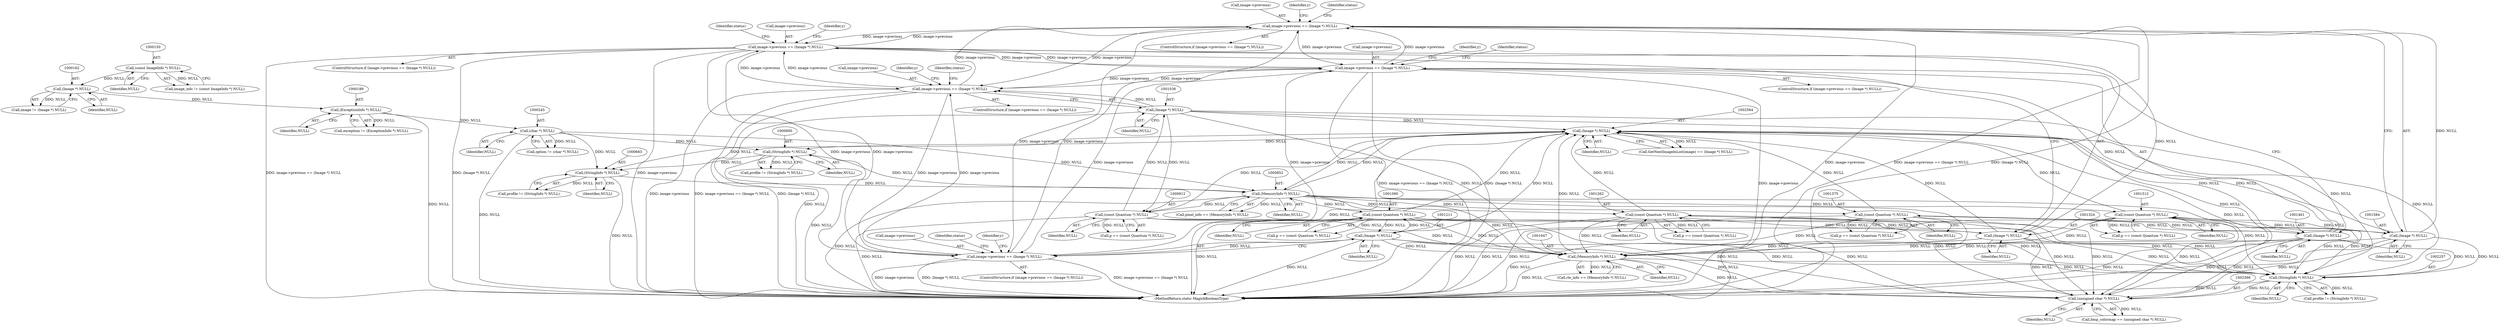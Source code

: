 digraph "0_ImageMagick_4cc6ec8a4197d4c008577127736bf7985d632323@pointer" {
"1001579" [label="(Call,image->previous == (Image *) NULL)"];
"1001319" [label="(Call,image->previous == (Image *) NULL)"];
"1001579" [label="(Call,image->previous == (Image *) NULL)"];
"1001456" [label="(Call,image->previous == (Image *) NULL)"];
"1001031" [label="(Call,image->previous == (Image *) NULL)"];
"1001206" [label="(Call,image->previous == (Image *) NULL)"];
"1001210" [label="(Call,(Image *) NULL)"];
"1001089" [label="(Call,(const Quantum *) NULL)"];
"1000851" [label="(Call,(MemoryInfo *) NULL)"];
"1000662" [label="(Call,(StringInfo *) NULL)"];
"1002563" [label="(Call,(Image *) NULL)"];
"1001583" [label="(Call,(Image *) NULL)"];
"1001511" [label="(Call,(const Quantum *) NULL)"];
"1001035" [label="(Call,(Image *) NULL)"];
"1000911" [label="(Call,(const Quantum *) NULL)"];
"1001323" [label="(Call,(Image *) NULL)"];
"1001261" [label="(Call,(const Quantum *) NULL)"];
"1001374" [label="(Call,(const Quantum *) NULL)"];
"1001460" [label="(Call,(Image *) NULL)"];
"1002256" [label="(Call,(StringInfo *) NULL)"];
"1001646" [label="(Call,(MemoryInfo *) NULL)"];
"1002365" [label="(Call,(unsigned char *) NULL)"];
"1000244" [label="(Call,(char *) NULL)"];
"1000188" [label="(Call,(ExceptionInfo *) NULL)"];
"1000161" [label="(Call,(Image *) NULL)"];
"1000149" [label="(Call,(const ImageInfo *) NULL)"];
"1000599" [label="(Call,(StringInfo *) NULL)"];
"1000911" [label="(Call,(const Quantum *) NULL)"];
"1001462" [label="(Identifier,NULL)"];
"1000599" [label="(Call,(StringInfo *) NULL)"];
"1002258" [label="(Identifier,NULL)"];
"1001319" [label="(Call,image->previous == (Image *) NULL)"];
"1000149" [label="(Call,(const ImageInfo *) NULL)"];
"1001210" [label="(Call,(Image *) NULL)"];
"1001205" [label="(ControlStructure,if (image->previous == (Image *) NULL))"];
"1002365" [label="(Call,(unsigned char *) NULL)"];
"1001376" [label="(Identifier,NULL)"];
"1002565" [label="(Identifier,NULL)"];
"1000159" [label="(Call,image != (Image *) NULL)"];
"1000161" [label="(Call,(Image *) NULL)"];
"1002367" [label="(Identifier,NULL)"];
"1001456" [label="(Call,image->previous == (Image *) NULL)"];
"1001035" [label="(Call,(Image *) NULL)"];
"1001580" [label="(Call,image->previous)"];
"1001646" [label="(Call,(MemoryInfo *) NULL)"];
"1001031" [label="(Call,image->previous == (Image *) NULL)"];
"1001215" [label="(Identifier,status)"];
"1001328" [label="(Identifier,status)"];
"1001583" [label="(Call,(Image *) NULL)"];
"1001073" [label="(Identifier,y)"];
"1001648" [label="(Identifier,NULL)"];
"1000190" [label="(Identifier,NULL)"];
"1001323" [label="(Call,(Image *) NULL)"];
"1002596" [label="(MethodReturn,static MagickBooleanType)"];
"1001320" [label="(Call,image->previous)"];
"1001509" [label="(Call,p == (const Quantum *) NULL)"];
"1000242" [label="(Call,option != (char *) NULL)"];
"1000913" [label="(Identifier,NULL)"];
"1001325" [label="(Identifier,NULL)"];
"1000188" [label="(Call,(ExceptionInfo *) NULL)"];
"1000851" [label="(Call,(MemoryInfo *) NULL)"];
"1001578" [label="(ControlStructure,if (image->previous == (Image *) NULL))"];
"1002560" [label="(Call,GetNextImageInList(image) == (Image *) NULL)"];
"1001374" [label="(Call,(const Quantum *) NULL)"];
"1000660" [label="(Call,profile != (StringInfo *) NULL)"];
"1001037" [label="(Identifier,NULL)"];
"1001263" [label="(Identifier,NULL)"];
"1001644" [label="(Call,rle_info == (MemoryInfo *) NULL)"];
"1001358" [label="(Identifier,y)"];
"1001206" [label="(Call,image->previous == (Image *) NULL)"];
"1001495" [label="(Identifier,y)"];
"1001372" [label="(Call,p == (const Quantum *) NULL)"];
"1001030" [label="(ControlStructure,if (image->previous == (Image *) NULL))"];
"1002563" [label="(Call,(Image *) NULL)"];
"1001585" [label="(Identifier,NULL)"];
"1001460" [label="(Call,(Image *) NULL)"];
"1001579" [label="(Call,image->previous == (Image *) NULL)"];
"1001089" [label="(Call,(const Quantum *) NULL)"];
"1002363" [label="(Call,bmp_colormap == (unsigned char *) NULL)"];
"1001455" [label="(ControlStructure,if (image->previous == (Image *) NULL))"];
"1000147" [label="(Call,image_info != (const ImageInfo *) NULL)"];
"1001318" [label="(ControlStructure,if (image->previous == (Image *) NULL))"];
"1001513" [label="(Identifier,NULL)"];
"1001091" [label="(Identifier,NULL)"];
"1001259" [label="(Call,p == (const Quantum *) NULL)"];
"1001465" [label="(Identifier,status)"];
"1001040" [label="(Identifier,status)"];
"1001032" [label="(Call,image->previous)"];
"1000186" [label="(Call,exception != (ExceptionInfo *) NULL)"];
"1001511" [label="(Call,(const Quantum *) NULL)"];
"1001261" [label="(Call,(const Quantum *) NULL)"];
"1001207" [label="(Call,image->previous)"];
"1000853" [label="(Identifier,NULL)"];
"1000246" [label="(Identifier,NULL)"];
"1001245" [label="(Identifier,y)"];
"1000163" [label="(Identifier,NULL)"];
"1001457" [label="(Call,image->previous)"];
"1000244" [label="(Call,(char *) NULL)"];
"1000601" [label="(Identifier,NULL)"];
"1001087" [label="(Call,p == (const Quantum *) NULL)"];
"1000909" [label="(Call,p == (const Quantum *) NULL)"];
"1000849" [label="(Call,pixel_info == (MemoryInfo *) NULL)"];
"1000662" [label="(Call,(StringInfo *) NULL)"];
"1002256" [label="(Call,(StringInfo *) NULL)"];
"1002254" [label="(Call,profile != (StringInfo *) NULL)"];
"1000151" [label="(Identifier,NULL)"];
"1000597" [label="(Call,profile != (StringInfo *) NULL)"];
"1000664" [label="(Identifier,NULL)"];
"1001212" [label="(Identifier,NULL)"];
"1000894" [label="(Identifier,y)"];
"1001588" [label="(Identifier,status)"];
"1001579" -> "1001578"  [label="AST: "];
"1001579" -> "1001583"  [label="CFG: "];
"1001580" -> "1001579"  [label="AST: "];
"1001583" -> "1001579"  [label="AST: "];
"1001588" -> "1001579"  [label="CFG: "];
"1001495" -> "1001579"  [label="CFG: "];
"1001579" -> "1002596"  [label="DDG: image->previous"];
"1001579" -> "1002596"  [label="DDG: image->previous == (Image *) NULL"];
"1001579" -> "1002596"  [label="DDG: (Image *) NULL"];
"1001579" -> "1001031"  [label="DDG: image->previous"];
"1001579" -> "1001206"  [label="DDG: image->previous"];
"1001579" -> "1001319"  [label="DDG: image->previous"];
"1001579" -> "1001456"  [label="DDG: image->previous"];
"1001319" -> "1001579"  [label="DDG: image->previous"];
"1001456" -> "1001579"  [label="DDG: image->previous"];
"1001031" -> "1001579"  [label="DDG: image->previous"];
"1001206" -> "1001579"  [label="DDG: image->previous"];
"1001583" -> "1001579"  [label="DDG: NULL"];
"1001319" -> "1001318"  [label="AST: "];
"1001319" -> "1001323"  [label="CFG: "];
"1001320" -> "1001319"  [label="AST: "];
"1001323" -> "1001319"  [label="AST: "];
"1001328" -> "1001319"  [label="CFG: "];
"1001245" -> "1001319"  [label="CFG: "];
"1001319" -> "1002596"  [label="DDG: image->previous"];
"1001319" -> "1002596"  [label="DDG: image->previous == (Image *) NULL"];
"1001319" -> "1002596"  [label="DDG: (Image *) NULL"];
"1001319" -> "1001031"  [label="DDG: image->previous"];
"1001319" -> "1001206"  [label="DDG: image->previous"];
"1001456" -> "1001319"  [label="DDG: image->previous"];
"1001031" -> "1001319"  [label="DDG: image->previous"];
"1001206" -> "1001319"  [label="DDG: image->previous"];
"1001323" -> "1001319"  [label="DDG: NULL"];
"1001319" -> "1001456"  [label="DDG: image->previous"];
"1001456" -> "1001455"  [label="AST: "];
"1001456" -> "1001460"  [label="CFG: "];
"1001457" -> "1001456"  [label="AST: "];
"1001460" -> "1001456"  [label="AST: "];
"1001465" -> "1001456"  [label="CFG: "];
"1001358" -> "1001456"  [label="CFG: "];
"1001456" -> "1002596"  [label="DDG: (Image *) NULL"];
"1001456" -> "1002596"  [label="DDG: image->previous"];
"1001456" -> "1002596"  [label="DDG: image->previous == (Image *) NULL"];
"1001456" -> "1001031"  [label="DDG: image->previous"];
"1001456" -> "1001206"  [label="DDG: image->previous"];
"1001031" -> "1001456"  [label="DDG: image->previous"];
"1001206" -> "1001456"  [label="DDG: image->previous"];
"1001460" -> "1001456"  [label="DDG: NULL"];
"1001031" -> "1001030"  [label="AST: "];
"1001031" -> "1001035"  [label="CFG: "];
"1001032" -> "1001031"  [label="AST: "];
"1001035" -> "1001031"  [label="AST: "];
"1001040" -> "1001031"  [label="CFG: "];
"1000894" -> "1001031"  [label="CFG: "];
"1001031" -> "1002596"  [label="DDG: (Image *) NULL"];
"1001031" -> "1002596"  [label="DDG: image->previous"];
"1001031" -> "1002596"  [label="DDG: image->previous == (Image *) NULL"];
"1001206" -> "1001031"  [label="DDG: image->previous"];
"1001035" -> "1001031"  [label="DDG: NULL"];
"1001031" -> "1001206"  [label="DDG: image->previous"];
"1001206" -> "1001205"  [label="AST: "];
"1001206" -> "1001210"  [label="CFG: "];
"1001207" -> "1001206"  [label="AST: "];
"1001210" -> "1001206"  [label="AST: "];
"1001215" -> "1001206"  [label="CFG: "];
"1001073" -> "1001206"  [label="CFG: "];
"1001206" -> "1002596"  [label="DDG: image->previous == (Image *) NULL"];
"1001206" -> "1002596"  [label="DDG: image->previous"];
"1001206" -> "1002596"  [label="DDG: (Image *) NULL"];
"1001210" -> "1001206"  [label="DDG: NULL"];
"1001210" -> "1001212"  [label="CFG: "];
"1001211" -> "1001210"  [label="AST: "];
"1001212" -> "1001210"  [label="AST: "];
"1001210" -> "1002596"  [label="DDG: NULL"];
"1001210" -> "1001089"  [label="DDG: NULL"];
"1001089" -> "1001210"  [label="DDG: NULL"];
"1001210" -> "1001646"  [label="DDG: NULL"];
"1001210" -> "1002256"  [label="DDG: NULL"];
"1001210" -> "1002365"  [label="DDG: NULL"];
"1001210" -> "1002563"  [label="DDG: NULL"];
"1001089" -> "1001087"  [label="AST: "];
"1001089" -> "1001091"  [label="CFG: "];
"1001090" -> "1001089"  [label="AST: "];
"1001091" -> "1001089"  [label="AST: "];
"1001087" -> "1001089"  [label="CFG: "];
"1001089" -> "1002596"  [label="DDG: NULL"];
"1001089" -> "1001087"  [label="DDG: NULL"];
"1000851" -> "1001089"  [label="DDG: NULL"];
"1001089" -> "1001646"  [label="DDG: NULL"];
"1001089" -> "1002256"  [label="DDG: NULL"];
"1001089" -> "1002365"  [label="DDG: NULL"];
"1001089" -> "1002563"  [label="DDG: NULL"];
"1000851" -> "1000849"  [label="AST: "];
"1000851" -> "1000853"  [label="CFG: "];
"1000852" -> "1000851"  [label="AST: "];
"1000853" -> "1000851"  [label="AST: "];
"1000849" -> "1000851"  [label="CFG: "];
"1000851" -> "1002596"  [label="DDG: NULL"];
"1000851" -> "1000849"  [label="DDG: NULL"];
"1000662" -> "1000851"  [label="DDG: NULL"];
"1002563" -> "1000851"  [label="DDG: NULL"];
"1000244" -> "1000851"  [label="DDG: NULL"];
"1000599" -> "1000851"  [label="DDG: NULL"];
"1000851" -> "1000911"  [label="DDG: NULL"];
"1000851" -> "1001261"  [label="DDG: NULL"];
"1000851" -> "1001374"  [label="DDG: NULL"];
"1000851" -> "1001511"  [label="DDG: NULL"];
"1000851" -> "1001646"  [label="DDG: NULL"];
"1000851" -> "1002256"  [label="DDG: NULL"];
"1000851" -> "1002365"  [label="DDG: NULL"];
"1000851" -> "1002563"  [label="DDG: NULL"];
"1000662" -> "1000660"  [label="AST: "];
"1000662" -> "1000664"  [label="CFG: "];
"1000663" -> "1000662"  [label="AST: "];
"1000664" -> "1000662"  [label="AST: "];
"1000660" -> "1000662"  [label="CFG: "];
"1000662" -> "1002596"  [label="DDG: NULL"];
"1000662" -> "1000660"  [label="DDG: NULL"];
"1002563" -> "1000662"  [label="DDG: NULL"];
"1000244" -> "1000662"  [label="DDG: NULL"];
"1000599" -> "1000662"  [label="DDG: NULL"];
"1002563" -> "1002560"  [label="AST: "];
"1002563" -> "1002565"  [label="CFG: "];
"1002564" -> "1002563"  [label="AST: "];
"1002565" -> "1002563"  [label="AST: "];
"1002560" -> "1002563"  [label="CFG: "];
"1002563" -> "1002596"  [label="DDG: NULL"];
"1002563" -> "1000599"  [label="DDG: NULL"];
"1002563" -> "1002560"  [label="DDG: NULL"];
"1001583" -> "1002563"  [label="DDG: NULL"];
"1001035" -> "1002563"  [label="DDG: NULL"];
"1001323" -> "1002563"  [label="DDG: NULL"];
"1001374" -> "1002563"  [label="DDG: NULL"];
"1000911" -> "1002563"  [label="DDG: NULL"];
"1001511" -> "1002563"  [label="DDG: NULL"];
"1001460" -> "1002563"  [label="DDG: NULL"];
"1002256" -> "1002563"  [label="DDG: NULL"];
"1001261" -> "1002563"  [label="DDG: NULL"];
"1002365" -> "1002563"  [label="DDG: NULL"];
"1001646" -> "1002563"  [label="DDG: NULL"];
"1001583" -> "1001585"  [label="CFG: "];
"1001584" -> "1001583"  [label="AST: "];
"1001585" -> "1001583"  [label="AST: "];
"1001583" -> "1002596"  [label="DDG: NULL"];
"1001583" -> "1001511"  [label="DDG: NULL"];
"1001511" -> "1001583"  [label="DDG: NULL"];
"1001583" -> "1001646"  [label="DDG: NULL"];
"1001583" -> "1002256"  [label="DDG: NULL"];
"1001583" -> "1002365"  [label="DDG: NULL"];
"1001511" -> "1001509"  [label="AST: "];
"1001511" -> "1001513"  [label="CFG: "];
"1001512" -> "1001511"  [label="AST: "];
"1001513" -> "1001511"  [label="AST: "];
"1001509" -> "1001511"  [label="CFG: "];
"1001511" -> "1002596"  [label="DDG: NULL"];
"1001511" -> "1001509"  [label="DDG: NULL"];
"1001511" -> "1001646"  [label="DDG: NULL"];
"1001511" -> "1002256"  [label="DDG: NULL"];
"1001511" -> "1002365"  [label="DDG: NULL"];
"1001035" -> "1001037"  [label="CFG: "];
"1001036" -> "1001035"  [label="AST: "];
"1001037" -> "1001035"  [label="AST: "];
"1001035" -> "1002596"  [label="DDG: NULL"];
"1001035" -> "1000911"  [label="DDG: NULL"];
"1000911" -> "1001035"  [label="DDG: NULL"];
"1001035" -> "1001646"  [label="DDG: NULL"];
"1001035" -> "1002256"  [label="DDG: NULL"];
"1001035" -> "1002365"  [label="DDG: NULL"];
"1000911" -> "1000909"  [label="AST: "];
"1000911" -> "1000913"  [label="CFG: "];
"1000912" -> "1000911"  [label="AST: "];
"1000913" -> "1000911"  [label="AST: "];
"1000909" -> "1000911"  [label="CFG: "];
"1000911" -> "1002596"  [label="DDG: NULL"];
"1000911" -> "1000909"  [label="DDG: NULL"];
"1000911" -> "1001646"  [label="DDG: NULL"];
"1000911" -> "1002256"  [label="DDG: NULL"];
"1000911" -> "1002365"  [label="DDG: NULL"];
"1001323" -> "1001325"  [label="CFG: "];
"1001324" -> "1001323"  [label="AST: "];
"1001325" -> "1001323"  [label="AST: "];
"1001323" -> "1002596"  [label="DDG: NULL"];
"1001323" -> "1001261"  [label="DDG: NULL"];
"1001261" -> "1001323"  [label="DDG: NULL"];
"1001323" -> "1001646"  [label="DDG: NULL"];
"1001323" -> "1002256"  [label="DDG: NULL"];
"1001323" -> "1002365"  [label="DDG: NULL"];
"1001261" -> "1001259"  [label="AST: "];
"1001261" -> "1001263"  [label="CFG: "];
"1001262" -> "1001261"  [label="AST: "];
"1001263" -> "1001261"  [label="AST: "];
"1001259" -> "1001261"  [label="CFG: "];
"1001261" -> "1002596"  [label="DDG: NULL"];
"1001261" -> "1001259"  [label="DDG: NULL"];
"1001261" -> "1001646"  [label="DDG: NULL"];
"1001261" -> "1002256"  [label="DDG: NULL"];
"1001261" -> "1002365"  [label="DDG: NULL"];
"1001374" -> "1001372"  [label="AST: "];
"1001374" -> "1001376"  [label="CFG: "];
"1001375" -> "1001374"  [label="AST: "];
"1001376" -> "1001374"  [label="AST: "];
"1001372" -> "1001374"  [label="CFG: "];
"1001374" -> "1002596"  [label="DDG: NULL"];
"1001374" -> "1001372"  [label="DDG: NULL"];
"1001460" -> "1001374"  [label="DDG: NULL"];
"1001374" -> "1001460"  [label="DDG: NULL"];
"1001374" -> "1001646"  [label="DDG: NULL"];
"1001374" -> "1002256"  [label="DDG: NULL"];
"1001374" -> "1002365"  [label="DDG: NULL"];
"1001460" -> "1001462"  [label="CFG: "];
"1001461" -> "1001460"  [label="AST: "];
"1001462" -> "1001460"  [label="AST: "];
"1001460" -> "1002596"  [label="DDG: NULL"];
"1001460" -> "1001646"  [label="DDG: NULL"];
"1001460" -> "1002256"  [label="DDG: NULL"];
"1001460" -> "1002365"  [label="DDG: NULL"];
"1002256" -> "1002254"  [label="AST: "];
"1002256" -> "1002258"  [label="CFG: "];
"1002257" -> "1002256"  [label="AST: "];
"1002258" -> "1002256"  [label="AST: "];
"1002254" -> "1002256"  [label="CFG: "];
"1002256" -> "1002596"  [label="DDG: NULL"];
"1002256" -> "1002254"  [label="DDG: NULL"];
"1001646" -> "1002256"  [label="DDG: NULL"];
"1002256" -> "1002365"  [label="DDG: NULL"];
"1001646" -> "1001644"  [label="AST: "];
"1001646" -> "1001648"  [label="CFG: "];
"1001647" -> "1001646"  [label="AST: "];
"1001648" -> "1001646"  [label="AST: "];
"1001644" -> "1001646"  [label="CFG: "];
"1001646" -> "1002596"  [label="DDG: NULL"];
"1001646" -> "1001644"  [label="DDG: NULL"];
"1001646" -> "1002365"  [label="DDG: NULL"];
"1002365" -> "1002363"  [label="AST: "];
"1002365" -> "1002367"  [label="CFG: "];
"1002366" -> "1002365"  [label="AST: "];
"1002367" -> "1002365"  [label="AST: "];
"1002363" -> "1002365"  [label="CFG: "];
"1002365" -> "1002363"  [label="DDG: NULL"];
"1000244" -> "1000242"  [label="AST: "];
"1000244" -> "1000246"  [label="CFG: "];
"1000245" -> "1000244"  [label="AST: "];
"1000246" -> "1000244"  [label="AST: "];
"1000242" -> "1000244"  [label="CFG: "];
"1000244" -> "1002596"  [label="DDG: NULL"];
"1000244" -> "1000242"  [label="DDG: NULL"];
"1000188" -> "1000244"  [label="DDG: NULL"];
"1000244" -> "1000599"  [label="DDG: NULL"];
"1000188" -> "1000186"  [label="AST: "];
"1000188" -> "1000190"  [label="CFG: "];
"1000189" -> "1000188"  [label="AST: "];
"1000190" -> "1000188"  [label="AST: "];
"1000186" -> "1000188"  [label="CFG: "];
"1000188" -> "1002596"  [label="DDG: NULL"];
"1000188" -> "1000186"  [label="DDG: NULL"];
"1000161" -> "1000188"  [label="DDG: NULL"];
"1000161" -> "1000159"  [label="AST: "];
"1000161" -> "1000163"  [label="CFG: "];
"1000162" -> "1000161"  [label="AST: "];
"1000163" -> "1000161"  [label="AST: "];
"1000159" -> "1000161"  [label="CFG: "];
"1000161" -> "1000159"  [label="DDG: NULL"];
"1000149" -> "1000161"  [label="DDG: NULL"];
"1000149" -> "1000147"  [label="AST: "];
"1000149" -> "1000151"  [label="CFG: "];
"1000150" -> "1000149"  [label="AST: "];
"1000151" -> "1000149"  [label="AST: "];
"1000147" -> "1000149"  [label="CFG: "];
"1000149" -> "1000147"  [label="DDG: NULL"];
"1000599" -> "1000597"  [label="AST: "];
"1000599" -> "1000601"  [label="CFG: "];
"1000600" -> "1000599"  [label="AST: "];
"1000601" -> "1000599"  [label="AST: "];
"1000597" -> "1000599"  [label="CFG: "];
"1000599" -> "1002596"  [label="DDG: NULL"];
"1000599" -> "1000597"  [label="DDG: NULL"];
}
